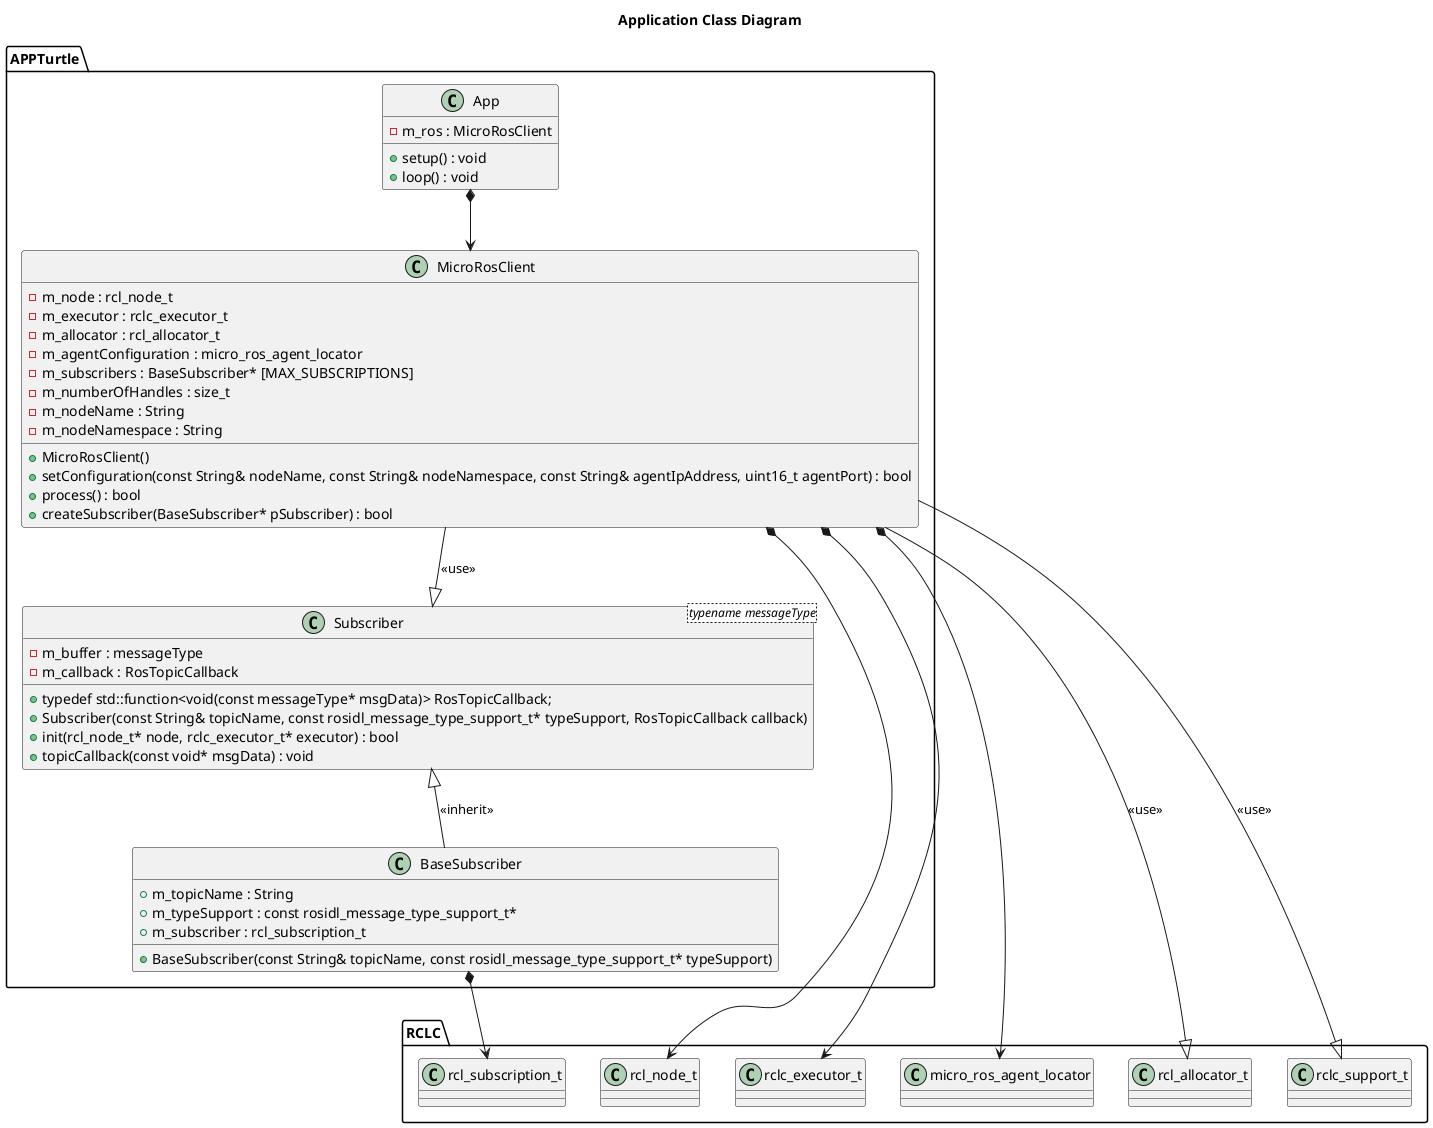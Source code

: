 @startuml Application Class Diagram

Title Application Class Diagram

package "APPTurtle" as app_package {
    class "App" as app {
        - m_ros : MicroRosClient
        + setup() : void
        + loop() : void
    }

    class "MicroRosClient" as ros_wrapper {
        - m_node : rcl_node_t
        - m_executor : rclc_executor_t
        - m_allocator : rcl_allocator_t
        - m_agentConfiguration : micro_ros_agent_locator
        - m_subscribers : BaseSubscriber* [MAX_SUBSCRIPTIONS]
        - m_numberOfHandles : size_t
        - m_nodeName : String
        - m_nodeNamespace : String
        + MicroRosClient()
        + setConfiguration(const String& nodeName, const String& nodeNamespace, const String& agentIpAddress, uint16_t agentPort) : bool
        + process() : bool
        + createSubscriber(BaseSubscriber* pSubscriber) : bool
    }

    class "BaseSubscriber" as baseSub
    {
        + m_topicName : String   
        + m_typeSupport : const rosidl_message_type_support_t*
        + m_subscriber : rcl_subscription_t
        + BaseSubscriber(const String& topicName, const rosidl_message_type_support_t* typeSupport)
    }

    class "Subscriber"<typename messageType> {
        - m_buffer : messageType
        - m_callback : RosTopicCallback
        + typedef std::function<void(const messageType* msgData)> RosTopicCallback;
        + Subscriber(const String& topicName, const rosidl_message_type_support_t* typeSupport, RosTopicCallback callback)
        + init(rcl_node_t* node, rclc_executor_t* executor) : bool
        + topicCallback(const void* msgData) : void
    }

    app *--> ros_wrapper
    ros_wrapper --|> Subscriber : <<use>>
    Subscriber <|-- baseSub : <<inherit>>
}

package "RCLC" as rclc {
    class "rcl_node_t" as rcl_node {
    }

    class "rclc_executor_t" as rclc_executor {
    }

    class "micro_ros_agent_locator" as micro_ros_agent_locator {
    }

    class "rcl_allocator_t" as rcl_allocator {
    }

    class "rclc_support_t" as rclc_support {
    }

    class "rcl_subscription_t" as rcl_subscription {
    }
}

ros_wrapper *--> rcl_node
ros_wrapper *--> rclc_executor
ros_wrapper *--> micro_ros_agent_locator
ros_wrapper --|> rcl_allocator : <<use>>
ros_wrapper --|> rclc_support : <<use>>

baseSub *--> rcl_subscription

@enduml